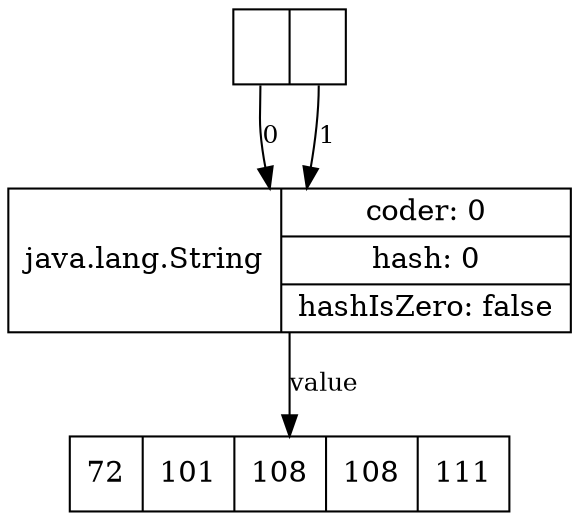 digraph Java {
n681384962[label="<f0>|<f1>",shape=record];
n681384962:f0 -> n1453128758[label="0",fontsize=12];
n1453128758[label="java.lang.String|{coder: 0|hash: 0|hashIsZero: false}",shape=record];
n1453128758 -> n1131645570[label="value",fontsize=12];
n1131645570[shape=record, label="72|101|108|108|111"];
n681384962:f1 -> n1453128758[label="1",fontsize=12];
}
